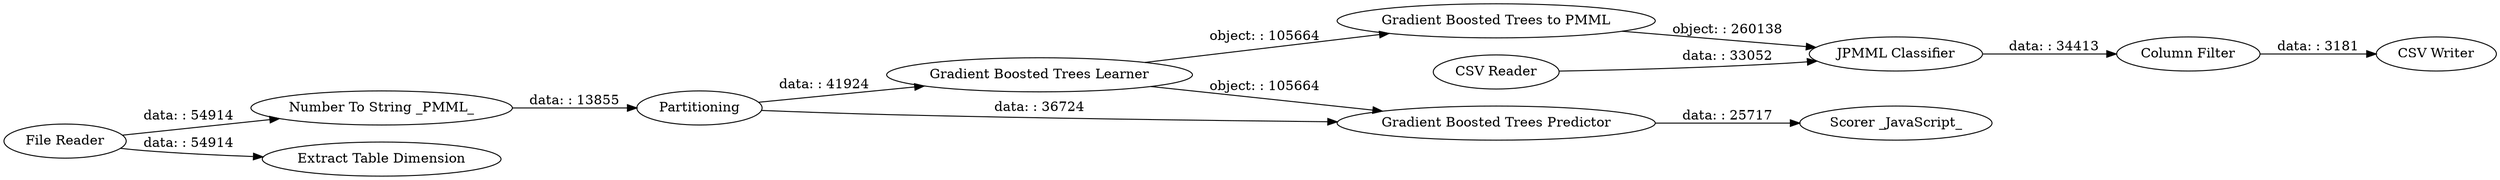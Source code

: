 digraph {
	"-7397258307396929136_35" [label="Gradient Boosted Trees to PMML"]
	"-7397258307396929136_25" [label="Extract Table Dimension"]
	"-7397258307396929136_31" [label="CSV Writer"]
	"-7397258307396929136_26" [label="Number To String _PMML_"]
	"-7397258307396929136_34" [label="Gradient Boosted Trees Predictor"]
	"-7397258307396929136_29" [label="JPMML Classifier"]
	"-7397258307396929136_19" [label="Scorer _JavaScript_"]
	"-7397258307396929136_33" [label="Gradient Boosted Trees Learner"]
	"-7397258307396929136_21" [label="File Reader"]
	"-7397258307396929136_32" [label="Column Filter"]
	"-7397258307396929136_28" [label=Partitioning]
	"-7397258307396929136_27" [label="CSV Reader"]
	"-7397258307396929136_29" -> "-7397258307396929136_32" [label="data: : 34413"]
	"-7397258307396929136_32" -> "-7397258307396929136_31" [label="data: : 3181"]
	"-7397258307396929136_28" -> "-7397258307396929136_34" [label="data: : 36724"]
	"-7397258307396929136_21" -> "-7397258307396929136_26" [label="data: : 54914"]
	"-7397258307396929136_34" -> "-7397258307396929136_19" [label="data: : 25717"]
	"-7397258307396929136_28" -> "-7397258307396929136_33" [label="data: : 41924"]
	"-7397258307396929136_33" -> "-7397258307396929136_35" [label="object: : 105664"]
	"-7397258307396929136_27" -> "-7397258307396929136_29" [label="data: : 33052"]
	"-7397258307396929136_35" -> "-7397258307396929136_29" [label="object: : 260138"]
	"-7397258307396929136_33" -> "-7397258307396929136_34" [label="object: : 105664"]
	"-7397258307396929136_26" -> "-7397258307396929136_28" [label="data: : 13855"]
	"-7397258307396929136_21" -> "-7397258307396929136_25" [label="data: : 54914"]
	rankdir=LR
}
